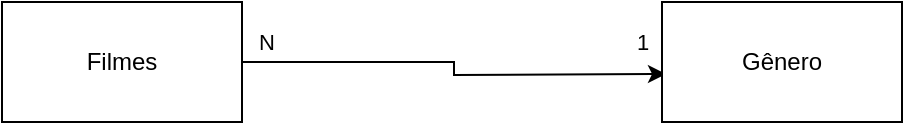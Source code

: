 <mxfile version="14.4.2" type="github"><diagram id="6tb7cQ1xq8E9f3RAqHFS" name="Page-1"><mxGraphModel dx="1381" dy="764" grid="1" gridSize="10" guides="1" tooltips="1" connect="1" arrows="1" fold="1" page="1" pageScale="1" pageWidth="827" pageHeight="1169" math="0" shadow="0"><root><mxCell id="0"/><mxCell id="1" parent="0"/><mxCell id="LpHaWP1hLk2W_OKcmYtl-4" style="edgeStyle=orthogonalEdgeStyle;rounded=0;orthogonalLoop=1;jettySize=auto;html=1;entryX=0.1;entryY=0.575;entryDx=0;entryDy=0;entryPerimeter=0;" edge="1" parent="1" source="LpHaWP1hLk2W_OKcmYtl-2"><mxGeometry relative="1" as="geometry"><mxPoint x="382" y="166" as="targetPoint"/></mxGeometry></mxCell><mxCell id="LpHaWP1hLk2W_OKcmYtl-12" value="1&lt;br&gt;" style="edgeLabel;html=1;align=center;verticalAlign=middle;resizable=0;points=[];" vertex="1" connectable="0" parent="LpHaWP1hLk2W_OKcmYtl-4"><mxGeometry x="0.789" y="3" relative="1" as="geometry"><mxPoint x="11" y="-13" as="offset"/></mxGeometry></mxCell><mxCell id="LpHaWP1hLk2W_OKcmYtl-13" value="N" style="edgeLabel;html=1;align=center;verticalAlign=middle;resizable=0;points=[];" vertex="1" connectable="0" parent="LpHaWP1hLk2W_OKcmYtl-4"><mxGeometry x="-0.89" relative="1" as="geometry"><mxPoint y="-10" as="offset"/></mxGeometry></mxCell><mxCell id="LpHaWP1hLk2W_OKcmYtl-2" value="Filmes" style="rounded=0;whiteSpace=wrap;html=1;" vertex="1" parent="1"><mxGeometry x="50" y="130" width="120" height="60" as="geometry"/></mxCell><mxCell id="LpHaWP1hLk2W_OKcmYtl-8" value="Gênero" style="rounded=0;whiteSpace=wrap;html=1;" vertex="1" parent="1"><mxGeometry x="380" y="130" width="120" height="60" as="geometry"/></mxCell></root></mxGraphModel></diagram></mxfile>